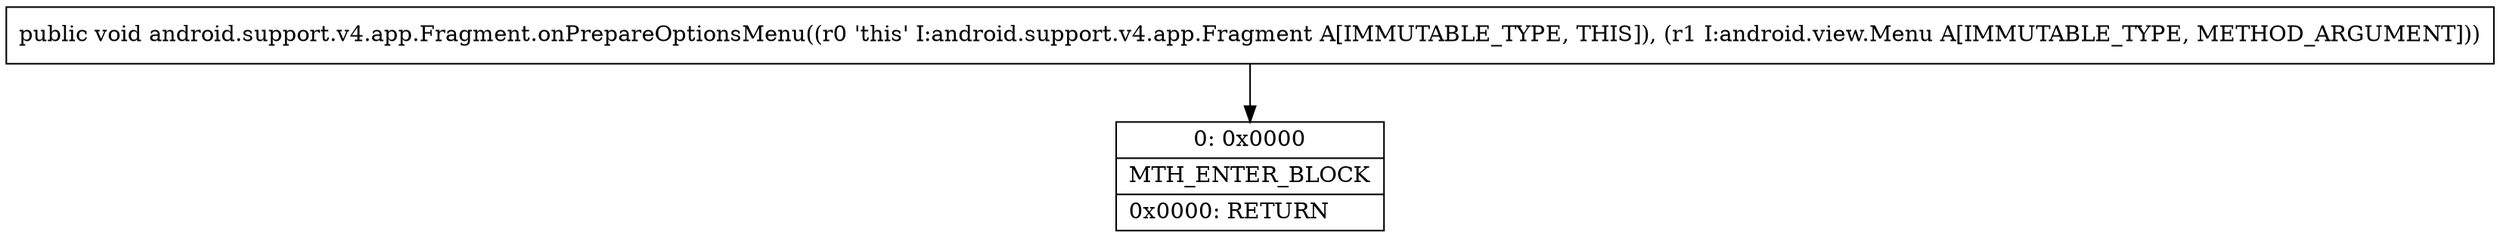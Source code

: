 digraph "CFG forandroid.support.v4.app.Fragment.onPrepareOptionsMenu(Landroid\/view\/Menu;)V" {
Node_0 [shape=record,label="{0\:\ 0x0000|MTH_ENTER_BLOCK\l|0x0000: RETURN   \l}"];
MethodNode[shape=record,label="{public void android.support.v4.app.Fragment.onPrepareOptionsMenu((r0 'this' I:android.support.v4.app.Fragment A[IMMUTABLE_TYPE, THIS]), (r1 I:android.view.Menu A[IMMUTABLE_TYPE, METHOD_ARGUMENT])) }"];
MethodNode -> Node_0;
}

